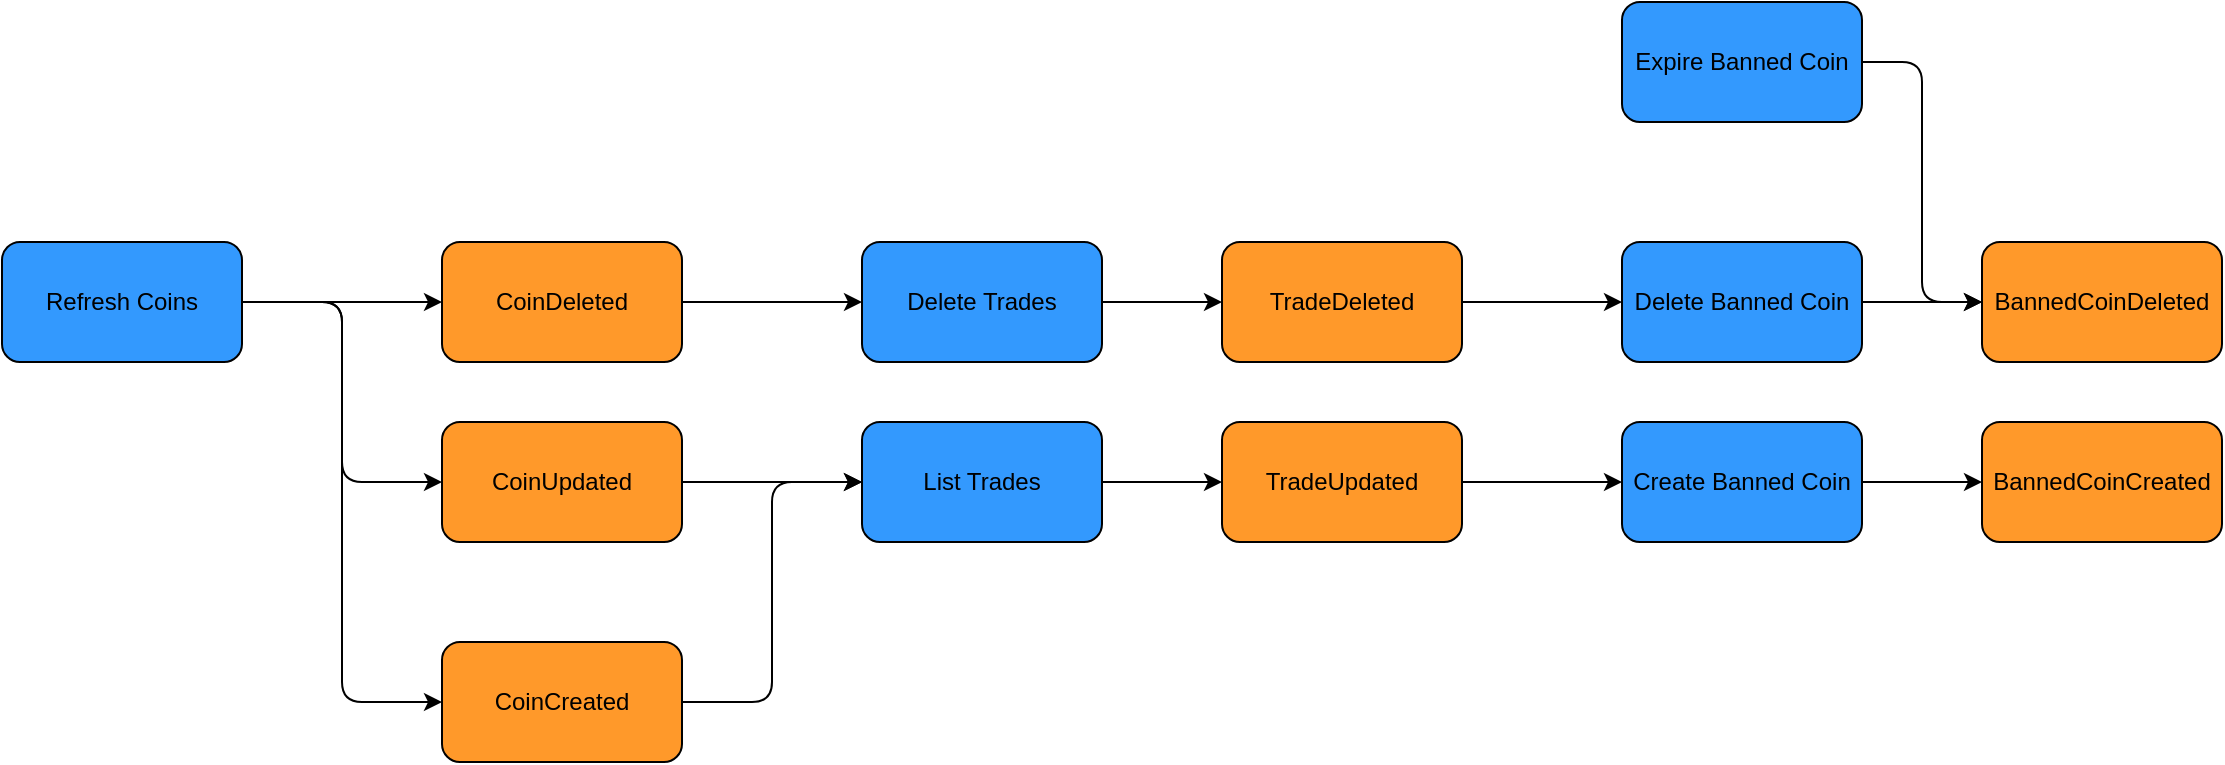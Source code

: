 <mxfile>
    <diagram id="l0viTIO8WPynaM2URvki" name="Page-1">
        <mxGraphModel dx="1495" dy="625" grid="1" gridSize="10" guides="1" tooltips="1" connect="1" arrows="1" fold="1" page="1" pageScale="1" pageWidth="850" pageHeight="1100" math="0" shadow="0">
            <root>
                <mxCell id="0"/>
                <mxCell id="1" parent="0"/>
                <mxCell id="9" style="edgeStyle=orthogonalEdgeStyle;html=1;exitX=1;exitY=0.5;exitDx=0;exitDy=0;entryX=0;entryY=0.5;entryDx=0;entryDy=0;strokeColor=default;rounded=1;jumpStyle=arc;" parent="1" source="3" target="4" edge="1">
                    <mxGeometry relative="1" as="geometry">
                        <mxPoint x="260" y="109" as="sourcePoint"/>
                        <mxPoint x="380" y="269" as="targetPoint"/>
                    </mxGeometry>
                </mxCell>
                <mxCell id="10" style="edgeStyle=orthogonalEdgeStyle;rounded=1;jumpStyle=arc;html=1;exitX=1;exitY=0.5;exitDx=0;exitDy=0;entryX=0;entryY=0.5;entryDx=0;entryDy=0;strokeColor=default;" parent="1" source="3" target="5" edge="1">
                    <mxGeometry relative="1" as="geometry">
                        <mxPoint x="260" y="109" as="sourcePoint"/>
                        <mxPoint x="380" y="189" as="targetPoint"/>
                    </mxGeometry>
                </mxCell>
                <mxCell id="18" style="edgeStyle=orthogonalEdgeStyle;rounded=1;jumpStyle=arc;html=1;exitX=1;exitY=0.5;exitDx=0;exitDy=0;entryX=0;entryY=0.5;entryDx=0;entryDy=0;strokeColor=default;" parent="1" source="3" target="16" edge="1">
                    <mxGeometry relative="1" as="geometry">
                        <mxPoint x="260" y="109" as="sourcePoint"/>
                        <mxPoint x="380" y="349" as="targetPoint"/>
                    </mxGeometry>
                </mxCell>
                <mxCell id="3" value="Refresh Coins" style="rounded=1;whiteSpace=wrap;html=1;fillColor=#3399fe;fontColor=#000000;" parent="1" vertex="1">
                    <mxGeometry x="110" y="400" width="120" height="60" as="geometry"/>
                </mxCell>
                <mxCell id="11" style="edgeStyle=orthogonalEdgeStyle;rounded=1;jumpStyle=arc;html=1;exitX=1;exitY=0.5;exitDx=0;exitDy=0;strokeColor=default;entryX=0;entryY=0.5;entryDx=0;entryDy=0;" parent="1" source="4" target="6" edge="1">
                    <mxGeometry relative="1" as="geometry">
                        <mxPoint x="480" y="509" as="sourcePoint"/>
                        <mxPoint x="530" y="590" as="targetPoint"/>
                    </mxGeometry>
                </mxCell>
                <mxCell id="4" value="CoinCreated" style="rounded=1;whiteSpace=wrap;html=1;fillColor=#ff992a;fontColor=#000000;" parent="1" vertex="1">
                    <mxGeometry x="330" y="600" width="120" height="60" as="geometry"/>
                </mxCell>
                <mxCell id="23" style="edgeStyle=orthogonalEdgeStyle;rounded=1;jumpStyle=arc;html=1;exitX=1;exitY=0.5;exitDx=0;exitDy=0;entryX=0;entryY=0.5;entryDx=0;entryDy=0;strokeColor=default;" parent="1" source="5" target="19" edge="1">
                    <mxGeometry relative="1" as="geometry">
                        <mxPoint x="480" y="429" as="sourcePoint"/>
                        <mxPoint x="530" y="429" as="targetPoint"/>
                    </mxGeometry>
                </mxCell>
                <mxCell id="5" value="CoinDeleted" style="rounded=1;whiteSpace=wrap;html=1;fillColor=#ff992a;fontColor=#000000;" parent="1" vertex="1">
                    <mxGeometry x="330" y="400" width="120" height="60" as="geometry"/>
                </mxCell>
                <mxCell id="13" style="edgeStyle=orthogonalEdgeStyle;rounded=1;jumpStyle=arc;html=1;exitX=1;exitY=0.5;exitDx=0;exitDy=0;strokeColor=default;entryX=0;entryY=0.5;entryDx=0;entryDy=0;" parent="1" source="6" target="12" edge="1">
                    <mxGeometry relative="1" as="geometry">
                        <mxPoint x="650" y="509" as="sourcePoint"/>
                        <mxPoint x="690" y="509" as="targetPoint"/>
                    </mxGeometry>
                </mxCell>
                <mxCell id="6" value="List Trades" style="rounded=1;whiteSpace=wrap;html=1;fillColor=#3399fe;fontColor=#000000;" parent="1" vertex="1">
                    <mxGeometry x="540" y="490" width="120" height="60" as="geometry"/>
                </mxCell>
                <mxCell id="47" style="edgeStyle=orthogonalEdgeStyle;jumpStyle=arc;html=1;exitX=1;exitY=0.5;exitDx=0;exitDy=0;entryX=0;entryY=0.5;entryDx=0;entryDy=0;" parent="1" source="12" target="35" edge="1">
                    <mxGeometry relative="1" as="geometry"/>
                </mxCell>
                <mxCell id="12" value="TradeUpdated" style="rounded=1;whiteSpace=wrap;html=1;fillColor=#ff992a;fontColor=#000000;" parent="1" vertex="1">
                    <mxGeometry x="720" y="490" width="120" height="60" as="geometry"/>
                </mxCell>
                <mxCell id="17" style="edgeStyle=orthogonalEdgeStyle;rounded=1;jumpStyle=arc;html=1;strokeColor=default;entryX=0;entryY=0.5;entryDx=0;entryDy=0;exitX=1;exitY=0.5;exitDx=0;exitDy=0;" parent="1" source="16" target="6" edge="1">
                    <mxGeometry relative="1" as="geometry">
                        <mxPoint x="480" y="589" as="sourcePoint"/>
                        <mxPoint x="490" y="530" as="targetPoint"/>
                    </mxGeometry>
                </mxCell>
                <mxCell id="16" value="CoinUpdated" style="rounded=1;whiteSpace=wrap;html=1;fillColor=#ff992a;fontColor=#000000;" parent="1" vertex="1">
                    <mxGeometry x="330" y="490" width="120" height="60" as="geometry"/>
                </mxCell>
                <mxCell id="22" style="edgeStyle=orthogonalEdgeStyle;rounded=1;jumpStyle=arc;html=1;entryX=0;entryY=0.5;entryDx=0;entryDy=0;strokeColor=default;exitX=1;exitY=0.5;exitDx=0;exitDy=0;" parent="1" source="19" target="21" edge="1">
                    <mxGeometry relative="1" as="geometry">
                        <mxPoint x="640" y="440" as="sourcePoint"/>
                        <mxPoint x="690" y="429" as="targetPoint"/>
                    </mxGeometry>
                </mxCell>
                <mxCell id="19" value="Delete Trades" style="rounded=1;whiteSpace=wrap;html=1;fillColor=#3399fe;fontColor=#000000;" parent="1" vertex="1">
                    <mxGeometry x="540" y="400" width="120" height="60" as="geometry"/>
                </mxCell>
                <mxCell id="46" style="edgeStyle=orthogonalEdgeStyle;jumpStyle=arc;html=1;exitX=1;exitY=0.5;exitDx=0;exitDy=0;entryX=0;entryY=0.5;entryDx=0;entryDy=0;" parent="1" source="21" target="41" edge="1">
                    <mxGeometry relative="1" as="geometry"/>
                </mxCell>
                <mxCell id="21" value="TradeDeleted" style="rounded=1;whiteSpace=wrap;html=1;fillColor=#ff992a;fontColor=#000000;" parent="1" vertex="1">
                    <mxGeometry x="720" y="400" width="120" height="60" as="geometry"/>
                </mxCell>
                <mxCell id="44" style="edgeStyle=orthogonalEdgeStyle;jumpStyle=arc;html=1;exitX=1;exitY=0.5;exitDx=0;exitDy=0;entryX=0;entryY=0.5;entryDx=0;entryDy=0;" parent="1" source="25" target="39" edge="1">
                    <mxGeometry relative="1" as="geometry"/>
                </mxCell>
                <mxCell id="25" value="Expire Banned Coin" style="rounded=1;whiteSpace=wrap;html=1;fillColor=#3399fe;fontColor=#000000;" parent="1" vertex="1">
                    <mxGeometry x="920" y="280" width="120" height="60" as="geometry"/>
                </mxCell>
                <mxCell id="36" style="edgeStyle=orthogonalEdgeStyle;html=1;exitX=1;exitY=0.5;exitDx=0;exitDy=0;entryX=0;entryY=0.5;entryDx=0;entryDy=0;jumpStyle=arc;" parent="1" source="35" target="37" edge="1">
                    <mxGeometry relative="1" as="geometry">
                        <mxPoint x="1080" y="160" as="targetPoint"/>
                    </mxGeometry>
                </mxCell>
                <mxCell id="35" value="Create Banned Coin" style="rounded=1;whiteSpace=wrap;html=1;fillColor=#3399fe;fontColor=#000000;" parent="1" vertex="1">
                    <mxGeometry x="920" y="490" width="120" height="60" as="geometry"/>
                </mxCell>
                <mxCell id="37" value="BannedCoinCreated" style="rounded=1;whiteSpace=wrap;html=1;fillColor=#ff992a;fontColor=#000000;" parent="1" vertex="1">
                    <mxGeometry x="1100" y="490" width="120" height="60" as="geometry"/>
                </mxCell>
                <mxCell id="39" value="BannedCoinDeleted" style="rounded=1;whiteSpace=wrap;html=1;fillColor=#ff992a;fontColor=#000000;" parent="1" vertex="1">
                    <mxGeometry x="1100" y="400" width="120" height="60" as="geometry"/>
                </mxCell>
                <mxCell id="42" style="edgeStyle=orthogonalEdgeStyle;jumpStyle=arc;html=1;exitX=1;exitY=0.5;exitDx=0;exitDy=0;entryX=0;entryY=0.5;entryDx=0;entryDy=0;" parent="1" source="41" target="39" edge="1">
                    <mxGeometry relative="1" as="geometry"/>
                </mxCell>
                <mxCell id="41" value="Delete Banned Coin" style="rounded=1;whiteSpace=wrap;html=1;fillColor=#3399fe;fontColor=#000000;" parent="1" vertex="1">
                    <mxGeometry x="920" y="400" width="120" height="60" as="geometry"/>
                </mxCell>
            </root>
        </mxGraphModel>
    </diagram>
</mxfile>